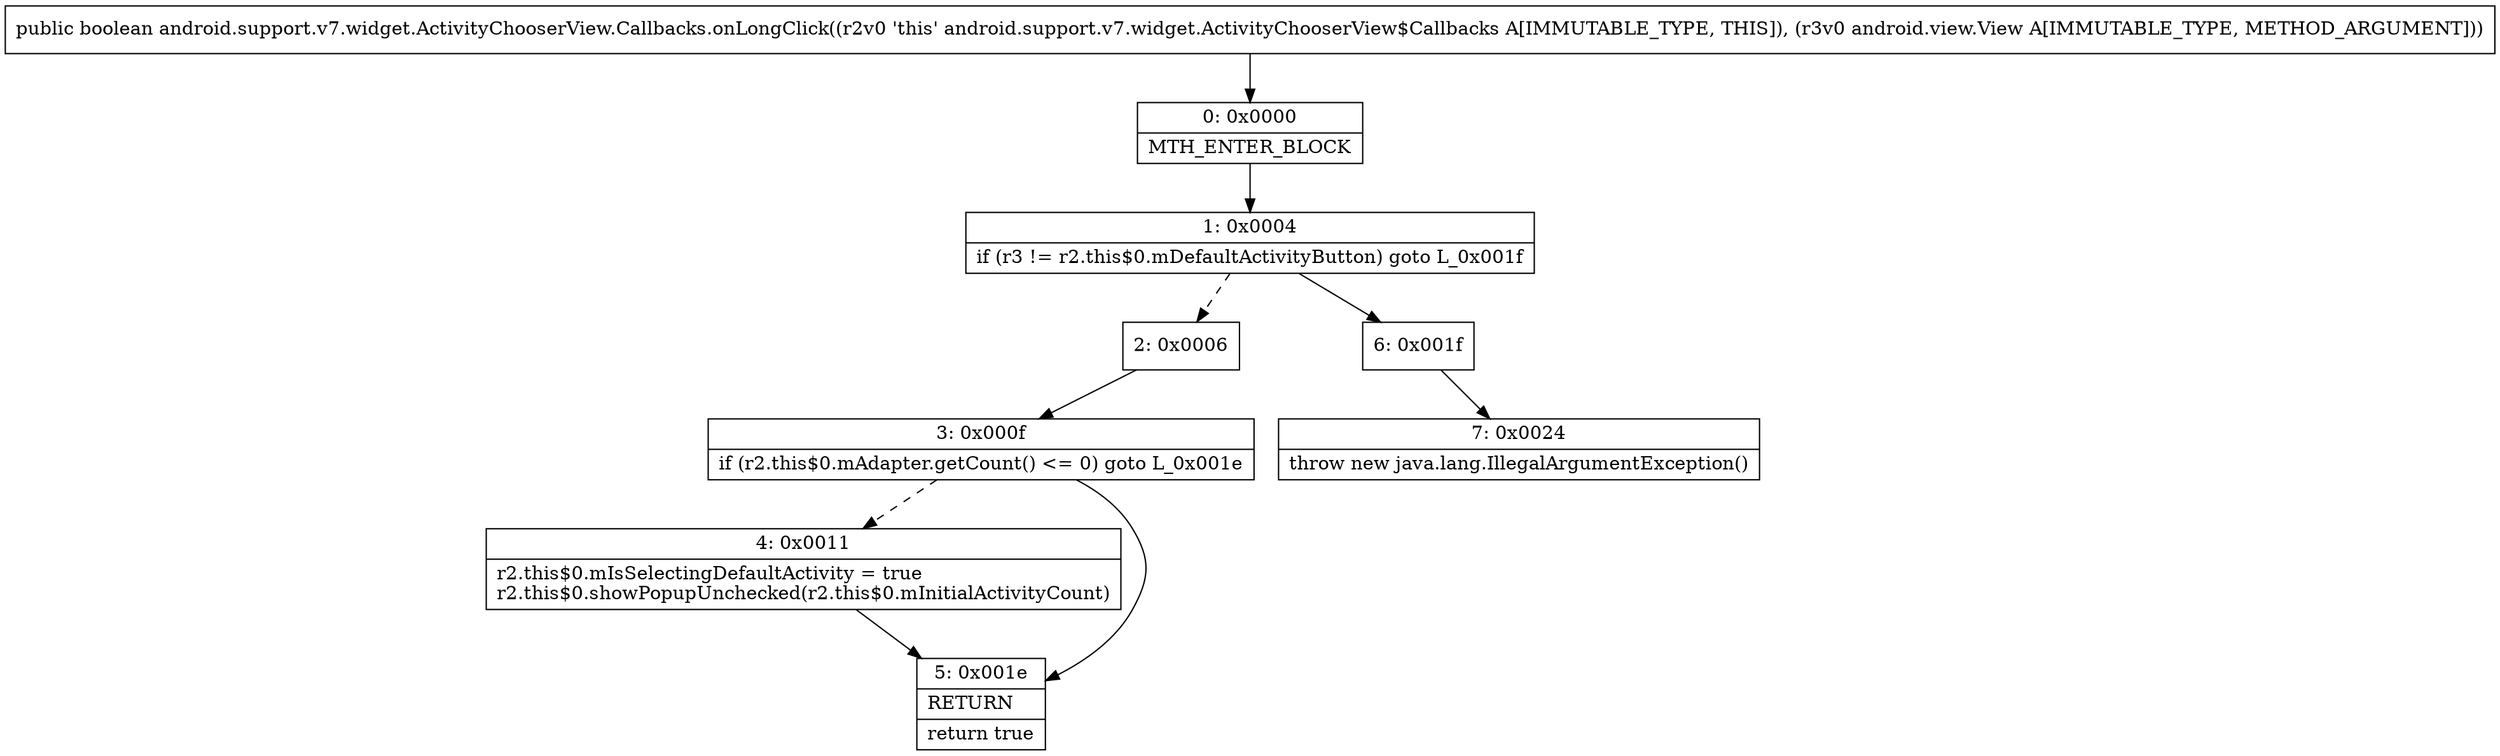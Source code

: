 digraph "CFG forandroid.support.v7.widget.ActivityChooserView.Callbacks.onLongClick(Landroid\/view\/View;)Z" {
Node_0 [shape=record,label="{0\:\ 0x0000|MTH_ENTER_BLOCK\l}"];
Node_1 [shape=record,label="{1\:\ 0x0004|if (r3 != r2.this$0.mDefaultActivityButton) goto L_0x001f\l}"];
Node_2 [shape=record,label="{2\:\ 0x0006}"];
Node_3 [shape=record,label="{3\:\ 0x000f|if (r2.this$0.mAdapter.getCount() \<= 0) goto L_0x001e\l}"];
Node_4 [shape=record,label="{4\:\ 0x0011|r2.this$0.mIsSelectingDefaultActivity = true\lr2.this$0.showPopupUnchecked(r2.this$0.mInitialActivityCount)\l}"];
Node_5 [shape=record,label="{5\:\ 0x001e|RETURN\l|return true\l}"];
Node_6 [shape=record,label="{6\:\ 0x001f}"];
Node_7 [shape=record,label="{7\:\ 0x0024|throw new java.lang.IllegalArgumentException()\l}"];
MethodNode[shape=record,label="{public boolean android.support.v7.widget.ActivityChooserView.Callbacks.onLongClick((r2v0 'this' android.support.v7.widget.ActivityChooserView$Callbacks A[IMMUTABLE_TYPE, THIS]), (r3v0 android.view.View A[IMMUTABLE_TYPE, METHOD_ARGUMENT])) }"];
MethodNode -> Node_0;
Node_0 -> Node_1;
Node_1 -> Node_2[style=dashed];
Node_1 -> Node_6;
Node_2 -> Node_3;
Node_3 -> Node_4[style=dashed];
Node_3 -> Node_5;
Node_4 -> Node_5;
Node_6 -> Node_7;
}

